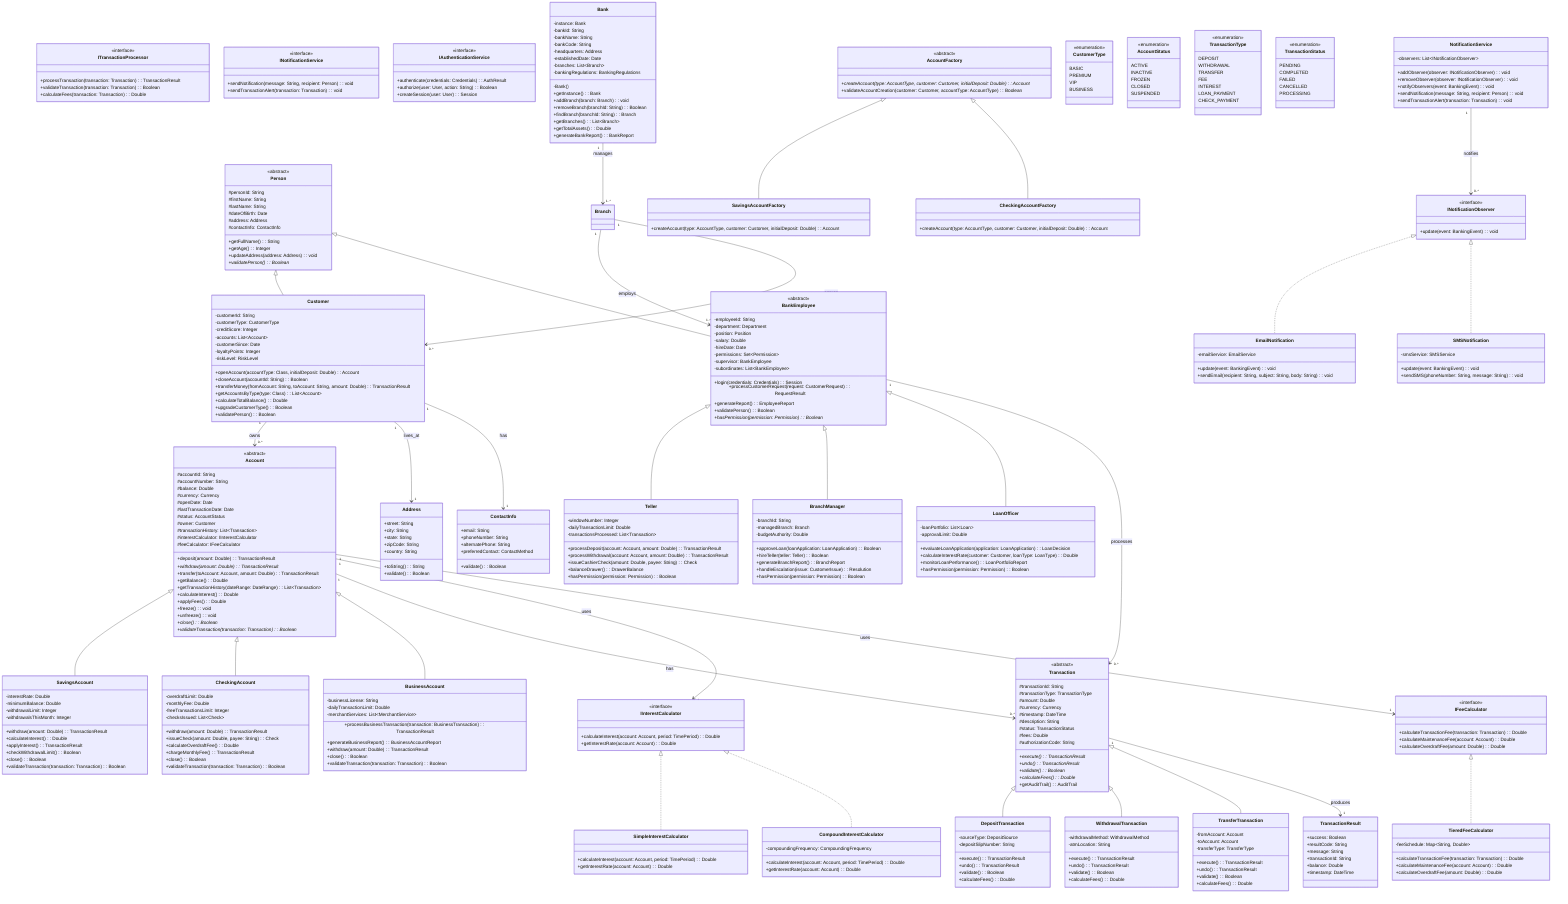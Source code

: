classDiagram
    %% Abstract Base Classes and Interfaces
    class Person {
        <<abstract>>
        #personId: String
        #firstName: String
        #lastName: String
        #dateOfBirth: Date
        #address: Address
        #contactInfo: ContactInfo
        +getFullName(): String
        +getAge(): Integer
        +updateAddress(address: Address): void
        +validatePerson(): Boolean*
    }

    class ITransactionProcessor {
        <<interface>>
        +processTransaction(transaction: Transaction): TransactionResult
        +validateTransaction(transaction: Transaction): Boolean
        +calculateFees(transaction: Transaction): Double
    }

    class INotificationService {
        <<interface>>
        +sendNotification(message: String, recipient: Person): void
        +sendTransactionAlert(transaction: Transaction): void
    }

    class IAuthenticationService {
        <<interface>>
        +authenticate(credentials: Credentials): AuthResult
        +authorize(user: User, action: String): Boolean
        +createSession(user: User): Session
    }

    %% Enhanced Bank Class with Singleton Pattern
    class Bank {
        -instance: Bank
        -bankId: String
        -bankName: String
        -bankCode: String
        -headquarters: Address
        -establishedDate: Date
        -branches: List~Branch~
        -bankingRegulations: BankingRegulations
        -Bank()
        +getInstance(): Bank
        +addBranch(branch: Branch): void
        +removeBranch(branchId: String): Boolean
        +findBranch(branchId: String): Branch
        +getBranches(): List~Branch~
        +getTotalAssets(): Double
        +generateBankReport(): BankReport
    }

    %% Enhanced Person Hierarchy
    class Customer {
        -customerId: String
        -customerType: CustomerType
        -creditScore: Integer
        -accounts: List~Account~
        -customerSince: Date
        -loyaltyPoints: Integer
        -riskLevel: RiskLevel
        +openAccount(accountType: Class, initialDeposit: Double): Account
        +closeAccount(accountId: String): Boolean
        +transferMoney(fromAccount: String, toAccount: String, amount: Double): TransactionResult
        +getAccountsByType(type: Class): List~Account~
        +calculateTotalBalance(): Double
        +upgradeCustomerType(): Boolean
        +validatePerson(): Boolean
    }

    class BankEmployee {
        <<abstract>>
        -employeeId: String
        -department: Department
        -position: Position
        -salary: Double
        -hireDate: Date
        -permissions: Set~Permission~
        -supervisor: BankEmployee
        -subordinates: List~BankEmployee~
        +login(credentials: Credentials): Session
        +processCustomerRequest(request: CustomerRequest): RequestResult
        +generateReport(): EmployeeReport
        +validatePerson(): Boolean
        +hasPermission(permission: Permission): Boolean*
    }

    class Teller {
        -windowNumber: Integer
        -dailyTransactionLimit: Double
        -transactionsProcessed: List~Transaction~
        +processDeposit(account: Account, amount: Double): TransactionResult
        +processWithdrawal(account: Account, amount: Double): TransactionResult
        +issueCashierCheck(amount: Double, payee: String): Check
        +balanceDrawer(): DrawerBalance
        +hasPermission(permission: Permission): Boolean
    }

    class BranchManager {
        -branchId: String
        -managedBranch: Branch
        -budgetAuthority: Double
        +approveLoan(loanApplication: LoanApplication): Boolean
        +hireTeller(teller: Teller): Boolean
        +generateBranchReport(): BranchReport
        +handleEscalation(issue: CustomerIssue): Resolution
        +hasPermission(permission: Permission): Boolean
    }

    class LoanOfficer {
        -loanPortfolio: List~Loan~
        -approvalLimit: Double
        +evaluateLoanApplication(application: LoanApplication): LoanDecision
        +calculateInterestRate(customer: Customer, loanType: LoanType): Double
        +monitorLoanPerformance(): LoanPortfolioReport
        +hasPermission(permission: Permission): Boolean
    }

    %% Enhanced Account Hierarchy with Strategy Pattern
    class Account {
        <<abstract>>
        #accountId: String
        #accountNumber: String
        #balance: Double
        #currency: Currency
        #openDate: Date
        #lastTransactionDate: Date
        #status: AccountStatus
        #owner: Customer
        #transactionHistory: List~Transaction~
        #interestCalculator: IInterestCalculator
        #feeCalculator: IFeeCalculator
        +deposit(amount: Double): TransactionResult
        +withdraw(amount: Double): TransactionResult*
        +transfer(toAccount: Account, amount: Double): TransactionResult
        +getBalance(): Double
        +getTransactionHistory(dateRange: DateRange): List~Transaction~
        +calculateInterest(): Double
        +applyFees(): Double
        +freeze(): void
        +unfreeze(): void
        +close(): Boolean*
        +validateTransaction(transaction: Transaction): Boolean*
    }

    class SavingsAccount {
        -interestRate: Double
        -minimumBalance: Double
        -withdrawalLimit: Integer
        -withdrawalsThisMonth: Integer
        +withdraw(amount: Double): TransactionResult
        +calculateInterest(): Double
        +applyInterest(): TransactionResult
        +checkWithdrawalLimit(): Boolean
        +close(): Boolean
        +validateTransaction(transaction: Transaction): Boolean
    }

    class CheckingAccount {
        -overdraftLimit: Double
        -monthlyFee: Double
        -freeTransactionsLimit: Integer
        -checksIssued: List~Check~
        +withdraw(amount: Double): TransactionResult
        +issueCheck(amount: Double, payee: String): Check
        +calculateOverdraftFee(): Double
        +chargeMonthlyFee(): TransactionResult
        +close(): Boolean
        +validateTransaction(transaction: Transaction): Boolean
    }

    class BusinessAccount {
        -businessLicense: String
        -dailyTransactionLimit: Double
        -merchantServices: List~MerchantService~
        +processBusinessTransaction(transaction: BusinessTransaction): TransactionResult
        +generateBusinessReport(): BusinessAccountReport
        +withdraw(amount: Double): TransactionResult
        +close(): Boolean
        +validateTransaction(transaction: Transaction): Boolean
    }

    %% Strategy Pattern for Interest and Fee Calculation
    class IInterestCalculator {
        <<interface>>
        +calculateInterest(account: Account, period: TimePeriod): Double
        +getInterestRate(account: Account): Double
    }

    class IFeeCalculator {
        <<interface>>
        +calculateTransactionFee(transaction: Transaction): Double
        +calculateMaintenanceFee(account: Account): Double
        +calculateOverdraftFee(amount: Double): Double
    }

    class SimpleInterestCalculator {
        +calculateInterest(account: Account, period: TimePeriod): Double
        +getInterestRate(account: Account): Double
    }

    class CompoundInterestCalculator {
        -compoundingFrequency: CompoundingFrequency
        +calculateInterest(account: Account, period: TimePeriod): Double
        +getInterestRate(account: Account): Double
    }

    class TieredFeeCalculator {
        -feeSchedule: Map~String, Double~
        +calculateTransactionFee(transaction: Transaction): Double
        +calculateMaintenanceFee(account: Account): Double
        +calculateOverdraftFee(amount: Double): Double
    }

    %% Enhanced Transaction with Command Pattern
    class Transaction {
        <<abstract>>
        #transactionId: String
        #transactionType: TransactionType
        #amount: Double
        #currency: Currency
        #timestamp: DateTime
        #description: String
        #status: TransactionStatus
        #fees: Double
        #authorizationCode: String
        +execute(): TransactionResult*
        +undo(): TransactionResult*
        +validate(): Boolean*
        +calculateFees(): Double*
        +getAuditTrail(): AuditTrail
    }

    class DepositTransaction {
        -sourceType: DepositSource
        -depositSlipNumber: String
        +execute(): TransactionResult
        +undo(): TransactionResult
        +validate(): Boolean
        +calculateFees(): Double
    }

    class WithdrawalTransaction {
        -withdrawalMethod: WithdrawalMethod
        -atmLocation: String
        +execute(): TransactionResult
        +undo(): TransactionResult
        +validate(): Boolean
        +calculateFees(): Double
    }

    class TransferTransaction {
        -fromAccount: Account
        -toAccount: Account
        -transferType: TransferType
        +execute(): TransactionResult
        +undo(): TransactionResult
        +validate(): Boolean
        +calculateFees(): Double
    }

    %% Observer Pattern for Notifications
    class NotificationService {
        -observers: List~INotificationObserver~
        +addObserver(observer: INotificationObserver): void
        +removeObserver(observer: INotificationObserver): void
        +notifyObservers(event: BankingEvent): void
        +sendNotification(message: String, recipient: Person): void
        +sendTransactionAlert(transaction: Transaction): void
    }

    class INotificationObserver {
        <<interface>>
        +update(event: BankingEvent): void
    }

    class EmailNotification {
        -emailService: EmailService
        +update(event: BankingEvent): void
        +sendEmail(recipient: String, subject: String, body: String): void
    }

    class SMSNotification {
        -smsService: SMSService
        +update(event: BankingEvent): void
        +sendSMS(phoneNumber: String, message: String): void
    }

    %% Value Objects and Enums
    class Address {
        +street: String
        +city: String
        +state: String
        +zipCode: String
        +country: String
        +toString(): String
        +validate(): Boolean
    }

    class ContactInfo {
        +email: String
        +phoneNumber: String
        +alternatePhone: String
        +preferredContact: ContactMethod
        +validate(): Boolean
    }

    class TransactionResult {
        +success: Boolean
        +resultCode: String
        +message: String
        +transactionId: String
        +balance: Double
        +timestamp: DateTime
    }

    class CustomerType {
        <<enumeration>>
        BASIC
        PREMIUM
        VIP
        BUSINESS
    }

    class AccountStatus {
        <<enumeration>>
        ACTIVE
        INACTIVE
        FROZEN
        CLOSED
        SUSPENDED
    }

    class TransactionType {
        <<enumeration>>
        DEPOSIT
        WITHDRAWAL
        TRANSFER
        FEE
        INTEREST
        LOAN_PAYMENT
        CHECK_PAYMENT
    }

    class TransactionStatus {
        <<enumeration>>
        PENDING
        COMPLETED
        FAILED
        CANCELLED
        PROCESSING
    }

    %% Factory Pattern for Account Creation
    class AccountFactory {
        <<abstract>>
        +createAccount(type: AccountType, customer: Customer, initialDeposit: Double): Account*
        +validateAccountCreation(customer: Customer, accountType: AccountType): Boolean
    }

    class SavingsAccountFactory {
        +createAccount(type: AccountType, customer: Customer, initialDeposit: Double): Account
    }

    class CheckingAccountFactory {
        +createAccount(type: AccountType, customer: Customer, initialDeposit: Double): Account
    }

    %% Relationships - Inheritance
    Person <|-- Customer
    Person <|-- BankEmployee
    BankEmployee <|-- Teller
    BankEmployee <|-- BranchManager
    BankEmployee <|-- LoanOfficer
    Account <|-- SavingsAccount
    Account <|-- CheckingAccount
    Account <|-- BusinessAccount
    Transaction <|-- DepositTransaction
    Transaction <|-- WithdrawalTransaction
    Transaction <|-- TransferTransaction
    IInterestCalculator <|.. SimpleInterestCalculator
    IInterestCalculator <|.. CompoundInterestCalculator
    IFeeCalculator <|.. TieredFeeCalculator
    INotificationObserver <|.. EmailNotification
    INotificationObserver <|.. SMSNotification
    AccountFactory <|-- SavingsAccountFactory
    AccountFactory <|-- CheckingAccountFactory

    %% Associations
    Bank "1" --> "1..*" Branch : manages
    Branch "1" --> "1..*" BankEmployee : employs
    Branch "1" --> "0..*" Customer : serves
    Customer "1" --> "0..*" Account : owns
    Account "1" --> "0..*" Transaction : has
    Account "1" --> "1" IInterestCalculator : uses
    Account "1" --> "1" IFeeCalculator : uses
    BankEmployee "1" --> "0..*" Transaction : processes
    Customer "1" --> "1" Address : lives_at
    Customer "1" --> "1" ContactInfo : has
    NotificationService "1" --> "0..*" INotificationObserver : notifies
    Transaction "1" --> "1" TransactionResult : produces